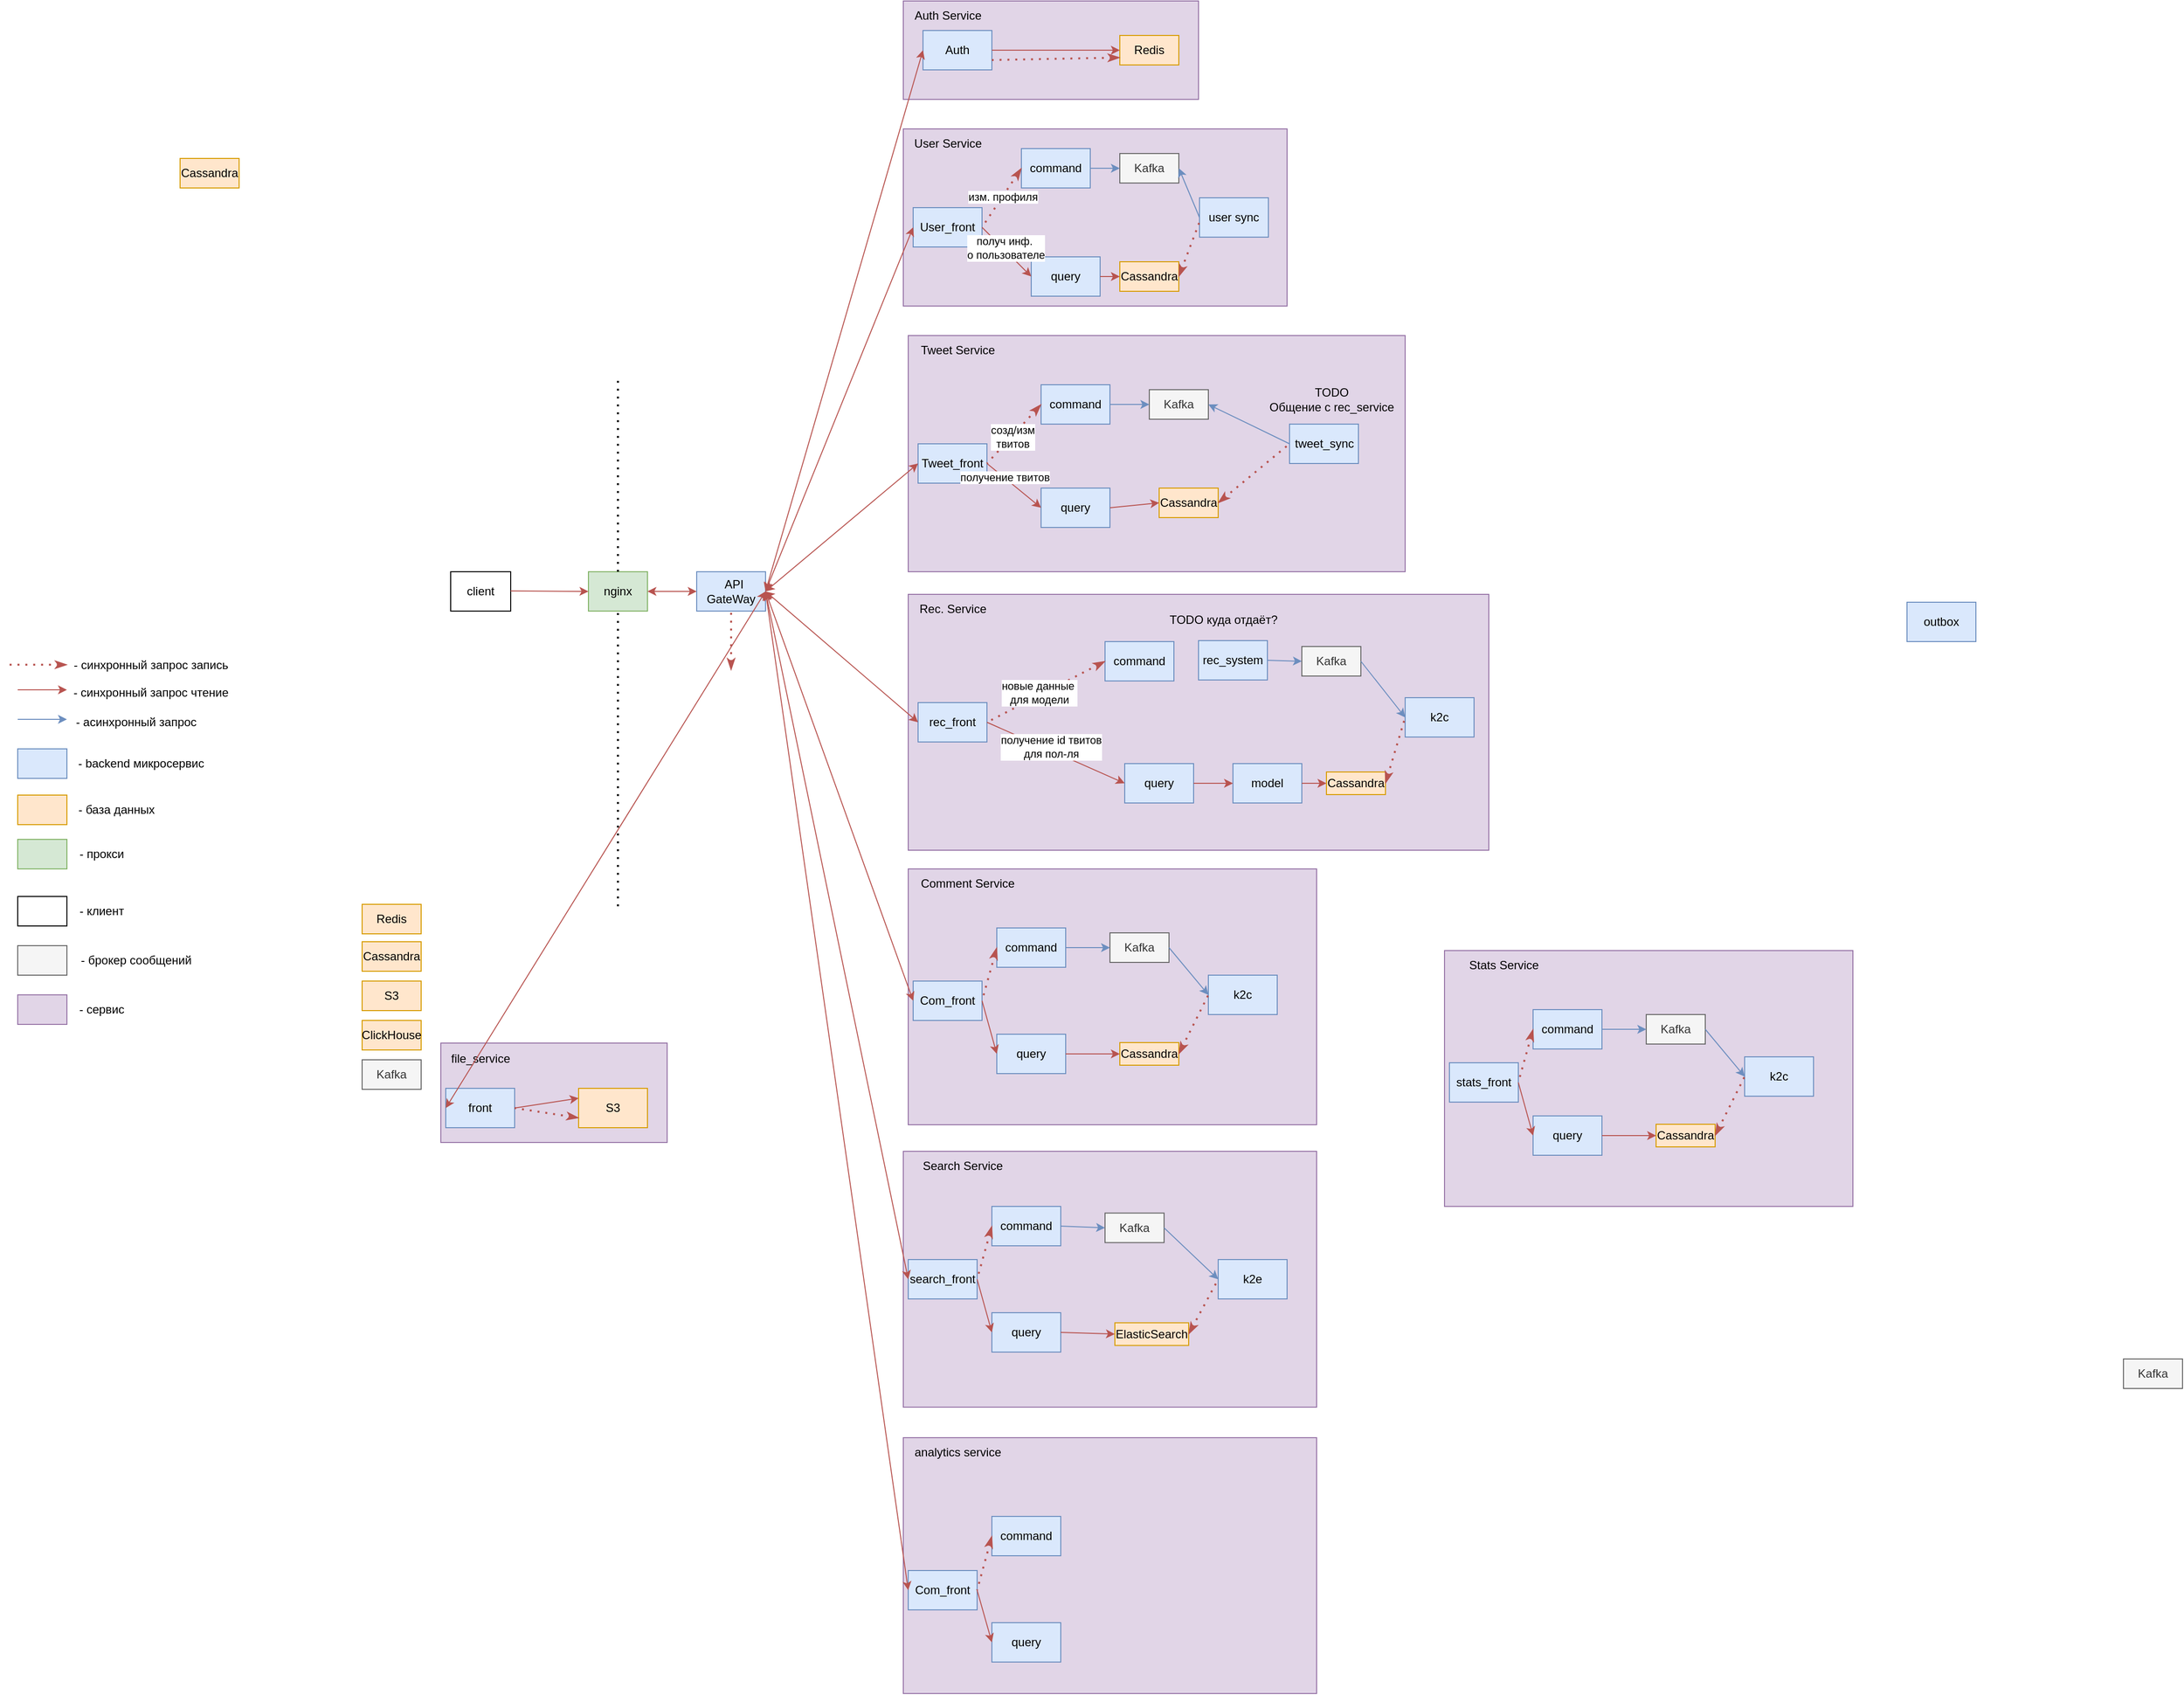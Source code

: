 <mxfile version="24.8.6">
  <diagram name="Страница — 1" id="AZIidQwiRl7HqNlrRY5z">
    <mxGraphModel dx="1330" dy="2300" grid="1" gridSize="10" guides="1" tooltips="1" connect="1" arrows="1" fold="1" page="1" pageScale="1" pageWidth="827" pageHeight="1169" math="0" shadow="0">
      <root>
        <mxCell id="0" />
        <mxCell id="1" parent="0" />
        <mxCell id="1nguG6ONi_07sAdzY82m-1" value="" style="endArrow=classic;html=1;rounded=0;fillColor=#f8cecc;strokeColor=#b85450;" parent="1" edge="1">
          <mxGeometry width="50" height="50" relative="1" as="geometry">
            <mxPoint x="40" y="440" as="sourcePoint" />
            <mxPoint x="90" y="440" as="targetPoint" />
          </mxGeometry>
        </mxCell>
        <mxCell id="1nguG6ONi_07sAdzY82m-5" value="- синхронный запрос чтение" style="text;html=1;align=center;verticalAlign=middle;resizable=0;points=[];autosize=1;strokeColor=none;fillColor=none;" parent="1" vertex="1">
          <mxGeometry x="85" y="428" width="180" height="30" as="geometry" />
        </mxCell>
        <mxCell id="1nguG6ONi_07sAdzY82m-6" value="" style="endArrow=classic;html=1;rounded=0;fillColor=#dae8fc;strokeColor=#6c8ebf;" parent="1" edge="1">
          <mxGeometry width="50" height="50" relative="1" as="geometry">
            <mxPoint x="40" y="470" as="sourcePoint" />
            <mxPoint x="90" y="470" as="targetPoint" />
          </mxGeometry>
        </mxCell>
        <mxCell id="1nguG6ONi_07sAdzY82m-7" value="- асинхронный запрос" style="text;html=1;align=center;verticalAlign=middle;resizable=0;points=[];autosize=1;strokeColor=none;fillColor=none;" parent="1" vertex="1">
          <mxGeometry x="85" y="458" width="150" height="30" as="geometry" />
        </mxCell>
        <mxCell id="1nguG6ONi_07sAdzY82m-8" value="" style="rounded=0;whiteSpace=wrap;html=1;fillColor=#dae8fc;strokeColor=#6c8ebf;" parent="1" vertex="1">
          <mxGeometry x="40" y="500" width="50" height="30" as="geometry" />
        </mxCell>
        <mxCell id="1nguG6ONi_07sAdzY82m-9" value="- backend микросервис" style="text;html=1;align=center;verticalAlign=middle;resizable=0;points=[];autosize=1;strokeColor=none;fillColor=none;" parent="1" vertex="1">
          <mxGeometry x="90" y="500" width="150" height="30" as="geometry" />
        </mxCell>
        <mxCell id="1nguG6ONi_07sAdzY82m-10" value="" style="rounded=0;whiteSpace=wrap;html=1;fillColor=#ffe6cc;strokeColor=#d79b00;" parent="1" vertex="1">
          <mxGeometry x="40" y="547" width="50" height="30" as="geometry" />
        </mxCell>
        <mxCell id="1nguG6ONi_07sAdzY82m-11" value="- база данных" style="text;html=1;align=center;verticalAlign=middle;resizable=0;points=[];autosize=1;strokeColor=none;fillColor=none;" parent="1" vertex="1">
          <mxGeometry x="90" y="547" width="100" height="30" as="geometry" />
        </mxCell>
        <mxCell id="1nguG6ONi_07sAdzY82m-14" value="" style="rounded=0;whiteSpace=wrap;html=1;fillColor=#d5e8d4;strokeColor=#82b366;" parent="1" vertex="1">
          <mxGeometry x="40" y="592" width="50" height="30" as="geometry" />
        </mxCell>
        <mxCell id="1nguG6ONi_07sAdzY82m-15" value="- прокси" style="text;html=1;align=center;verticalAlign=middle;resizable=0;points=[];autosize=1;strokeColor=none;fillColor=none;" parent="1" vertex="1">
          <mxGeometry x="90" y="592" width="70" height="30" as="geometry" />
        </mxCell>
        <mxCell id="1nguG6ONi_07sAdzY82m-16" value="" style="rounded=0;whiteSpace=wrap;html=1;" parent="1" vertex="1">
          <mxGeometry x="40" y="650" width="50" height="30" as="geometry" />
        </mxCell>
        <mxCell id="1nguG6ONi_07sAdzY82m-17" value="- клиент" style="text;html=1;align=center;verticalAlign=middle;resizable=0;points=[];autosize=1;strokeColor=none;fillColor=none;" parent="1" vertex="1">
          <mxGeometry x="90" y="650" width="70" height="30" as="geometry" />
        </mxCell>
        <mxCell id="1nguG6ONi_07sAdzY82m-18" value="" style="rounded=0;whiteSpace=wrap;html=1;fillColor=#f5f5f5;fontColor=#333333;strokeColor=#666666;" parent="1" vertex="1">
          <mxGeometry x="40" y="700" width="50" height="30" as="geometry" />
        </mxCell>
        <mxCell id="1nguG6ONi_07sAdzY82m-19" value="- брокер сообщений" style="text;html=1;align=center;verticalAlign=middle;resizable=0;points=[];autosize=1;strokeColor=none;fillColor=none;" parent="1" vertex="1">
          <mxGeometry x="90" y="700" width="140" height="30" as="geometry" />
        </mxCell>
        <mxCell id="1nguG6ONi_07sAdzY82m-20" value="" style="rounded=0;whiteSpace=wrap;html=1;fillColor=#e1d5e7;strokeColor=#9673a6;" parent="1" vertex="1">
          <mxGeometry x="40" y="750" width="50" height="30" as="geometry" />
        </mxCell>
        <mxCell id="1nguG6ONi_07sAdzY82m-21" value="- сервис" style="text;html=1;align=center;verticalAlign=middle;resizable=0;points=[];autosize=1;strokeColor=none;fillColor=none;" parent="1" vertex="1">
          <mxGeometry x="90" y="750" width="70" height="30" as="geometry" />
        </mxCell>
        <mxCell id="1nguG6ONi_07sAdzY82m-23" value="- синхронный запрос запись" style="text;html=1;align=center;verticalAlign=middle;resizable=0;points=[];autosize=1;strokeColor=none;fillColor=none;" parent="1" vertex="1">
          <mxGeometry x="85" y="400" width="180" height="30" as="geometry" />
        </mxCell>
        <mxCell id="1nguG6ONi_07sAdzY82m-24" value="" style="endArrow=none;dashed=1;html=1;dashPattern=1 3;strokeWidth=2;rounded=0;startArrow=classicThin;startFill=1;fillColor=#f8cecc;strokeColor=#b85450;" parent="1" edge="1">
          <mxGeometry width="50" height="50" relative="1" as="geometry">
            <mxPoint x="90" y="414.5" as="sourcePoint" />
            <mxPoint x="30" y="414.5" as="targetPoint" />
          </mxGeometry>
        </mxCell>
        <mxCell id="1nguG6ONi_07sAdzY82m-26" value="client" style="rounded=0;whiteSpace=wrap;html=1;" parent="1" vertex="1">
          <mxGeometry x="480" y="320" width="61" height="40" as="geometry" />
        </mxCell>
        <mxCell id="1nguG6ONi_07sAdzY82m-27" value="nginx" style="rounded=0;whiteSpace=wrap;html=1;fillColor=#d5e8d4;strokeColor=#82b366;" parent="1" vertex="1">
          <mxGeometry x="620" y="320" width="60" height="40" as="geometry" />
        </mxCell>
        <mxCell id="1nguG6ONi_07sAdzY82m-29" value="" style="endArrow=none;dashed=1;html=1;dashPattern=1 3;strokeWidth=2;rounded=0;entryX=0.5;entryY=1;entryDx=0;entryDy=0;" parent="1" target="1nguG6ONi_07sAdzY82m-27" edge="1">
          <mxGeometry width="50" height="50" relative="1" as="geometry">
            <mxPoint x="650" y="660" as="sourcePoint" />
            <mxPoint x="670" y="380" as="targetPoint" />
          </mxGeometry>
        </mxCell>
        <mxCell id="1nguG6ONi_07sAdzY82m-30" value="" style="endArrow=none;dashed=1;html=1;dashPattern=1 3;strokeWidth=2;rounded=0;exitX=0.5;exitY=0;exitDx=0;exitDy=0;" parent="1" source="1nguG6ONi_07sAdzY82m-27" edge="1">
          <mxGeometry width="50" height="50" relative="1" as="geometry">
            <mxPoint x="660" y="670" as="sourcePoint" />
            <mxPoint x="650" y="120" as="targetPoint" />
          </mxGeometry>
        </mxCell>
        <mxCell id="1nguG6ONi_07sAdzY82m-32" value="" style="endArrow=classic;html=1;rounded=0;fillColor=#f8cecc;strokeColor=#b85450;entryX=0;entryY=0.5;entryDx=0;entryDy=0;" parent="1" target="1nguG6ONi_07sAdzY82m-27" edge="1">
          <mxGeometry width="50" height="50" relative="1" as="geometry">
            <mxPoint x="541" y="339.5" as="sourcePoint" />
            <mxPoint x="591" y="339.5" as="targetPoint" />
          </mxGeometry>
        </mxCell>
        <mxCell id="1nguG6ONi_07sAdzY82m-34" value="&amp;nbsp; API GateWay" style="rounded=0;whiteSpace=wrap;html=1;fillColor=#dae8fc;strokeColor=#6c8ebf;" parent="1" vertex="1">
          <mxGeometry x="730" y="320" width="70" height="40" as="geometry" />
        </mxCell>
        <mxCell id="1nguG6ONi_07sAdzY82m-35" value="" style="endArrow=classic;html=1;rounded=0;fillColor=#f8cecc;strokeColor=#b85450;entryX=0;entryY=0.5;entryDx=0;entryDy=0;exitX=1;exitY=0.5;exitDx=0;exitDy=0;startArrow=classic;startFill=1;" parent="1" source="1nguG6ONi_07sAdzY82m-27" target="1nguG6ONi_07sAdzY82m-34" edge="1">
          <mxGeometry width="50" height="50" relative="1" as="geometry">
            <mxPoint x="551" y="349.5" as="sourcePoint" />
            <mxPoint x="630" y="350" as="targetPoint" />
            <Array as="points" />
          </mxGeometry>
        </mxCell>
        <mxCell id="1nguG6ONi_07sAdzY82m-37" value="" style="endArrow=none;dashed=1;html=1;dashPattern=1 3;strokeWidth=2;rounded=0;startArrow=classicThin;startFill=1;fillColor=#f8cecc;strokeColor=#b85450;entryX=0.5;entryY=1;entryDx=0;entryDy=0;" parent="1" target="1nguG6ONi_07sAdzY82m-34" edge="1">
          <mxGeometry width="50" height="50" relative="1" as="geometry">
            <mxPoint x="765" y="420" as="sourcePoint" />
            <mxPoint x="680" y="390" as="targetPoint" />
          </mxGeometry>
        </mxCell>
        <mxCell id="qnDGy9NrY7wH--747nsN-1" value="" style="rounded=0;whiteSpace=wrap;html=1;fillColor=#e1d5e7;strokeColor=#9673a6;" parent="1" vertex="1">
          <mxGeometry x="940" y="-260" width="300" height="100" as="geometry" />
        </mxCell>
        <mxCell id="qnDGy9NrY7wH--747nsN-2" value="Auth Service" style="text;html=1;align=center;verticalAlign=middle;resizable=0;points=[];autosize=1;strokeColor=none;fillColor=none;" parent="1" vertex="1">
          <mxGeometry x="940" y="-260" width="90" height="30" as="geometry" />
        </mxCell>
        <mxCell id="qnDGy9NrY7wH--747nsN-4" value="Redis" style="rounded=0;whiteSpace=wrap;html=1;fillColor=#ffe6cc;strokeColor=#d79b00;" parent="1" vertex="1">
          <mxGeometry x="390" y="658" width="60" height="30" as="geometry" />
        </mxCell>
        <mxCell id="qnDGy9NrY7wH--747nsN-5" value="Cassandra" style="rounded=0;whiteSpace=wrap;html=1;fillColor=#ffe6cc;strokeColor=#d79b00;" parent="1" vertex="1">
          <mxGeometry x="390" y="696" width="60" height="30" as="geometry" />
        </mxCell>
        <mxCell id="qnDGy9NrY7wH--747nsN-6" value="S3" style="rounded=0;whiteSpace=wrap;html=1;fillColor=#ffe6cc;strokeColor=#d79b00;" parent="1" vertex="1">
          <mxGeometry x="390" y="736" width="60" height="30" as="geometry" />
        </mxCell>
        <mxCell id="qnDGy9NrY7wH--747nsN-7" value="ClickHouse" style="rounded=0;whiteSpace=wrap;html=1;fillColor=#ffe6cc;strokeColor=#d79b00;" parent="1" vertex="1">
          <mxGeometry x="390" y="776" width="60" height="30" as="geometry" />
        </mxCell>
        <mxCell id="qnDGy9NrY7wH--747nsN-8" value="Kafka" style="rounded=0;whiteSpace=wrap;html=1;fillColor=#f5f5f5;fontColor=#333333;strokeColor=#666666;" parent="1" vertex="1">
          <mxGeometry x="390" y="816" width="60" height="30" as="geometry" />
        </mxCell>
        <mxCell id="qnDGy9NrY7wH--747nsN-9" value="Redis" style="rounded=0;whiteSpace=wrap;html=1;fillColor=#ffe6cc;strokeColor=#d79b00;" parent="1" vertex="1">
          <mxGeometry x="1160" y="-225" width="60" height="30" as="geometry" />
        </mxCell>
        <mxCell id="qnDGy9NrY7wH--747nsN-10" value="Cassandra" style="rounded=0;whiteSpace=wrap;html=1;fillColor=#ffe6cc;strokeColor=#d79b00;" parent="1" vertex="1">
          <mxGeometry x="205" y="-100" width="60" height="30" as="geometry" />
        </mxCell>
        <mxCell id="qnDGy9NrY7wH--747nsN-11" value="" style="rounded=0;whiteSpace=wrap;html=1;fillColor=#e1d5e7;strokeColor=#9673a6;" parent="1" vertex="1">
          <mxGeometry x="940" y="-130" width="390" height="180" as="geometry" />
        </mxCell>
        <mxCell id="qnDGy9NrY7wH--747nsN-12" value="User Service" style="text;html=1;align=center;verticalAlign=middle;resizable=0;points=[];autosize=1;strokeColor=none;fillColor=none;" parent="1" vertex="1">
          <mxGeometry x="940" y="-130" width="90" height="30" as="geometry" />
        </mxCell>
        <mxCell id="qnDGy9NrY7wH--747nsN-13" value="" style="rounded=0;whiteSpace=wrap;html=1;fillColor=#e1d5e7;strokeColor=#9673a6;" parent="1" vertex="1">
          <mxGeometry x="945" y="80" width="505" height="240" as="geometry" />
        </mxCell>
        <mxCell id="qnDGy9NrY7wH--747nsN-14" value="Tweet Service" style="text;html=1;align=center;verticalAlign=middle;resizable=0;points=[];autosize=1;strokeColor=none;fillColor=none;" parent="1" vertex="1">
          <mxGeometry x="945" y="80" width="100" height="30" as="geometry" />
        </mxCell>
        <mxCell id="qnDGy9NrY7wH--747nsN-15" value="" style="rounded=0;whiteSpace=wrap;html=1;fillColor=#e1d5e7;strokeColor=#9673a6;" parent="1" vertex="1">
          <mxGeometry x="945" y="622" width="415" height="260" as="geometry" />
        </mxCell>
        <mxCell id="qnDGy9NrY7wH--747nsN-16" value="Comment Service" style="text;html=1;align=center;verticalAlign=middle;resizable=0;points=[];autosize=1;strokeColor=none;fillColor=none;" parent="1" vertex="1">
          <mxGeometry x="945" y="622" width="120" height="30" as="geometry" />
        </mxCell>
        <mxCell id="qnDGy9NrY7wH--747nsN-17" value="" style="rounded=0;whiteSpace=wrap;html=1;fillColor=#e1d5e7;strokeColor=#9673a6;" parent="1" vertex="1">
          <mxGeometry x="940" y="909" width="420" height="260" as="geometry" />
        </mxCell>
        <mxCell id="qnDGy9NrY7wH--747nsN-18" value="Search Service" style="text;html=1;align=center;verticalAlign=middle;resizable=0;points=[];autosize=1;strokeColor=none;fillColor=none;" parent="1" vertex="1">
          <mxGeometry x="950" y="909" width="100" height="30" as="geometry" />
        </mxCell>
        <mxCell id="qnDGy9NrY7wH--747nsN-19" value="" style="rounded=0;whiteSpace=wrap;html=1;fillColor=#e1d5e7;strokeColor=#9673a6;" parent="1" vertex="1">
          <mxGeometry x="945" y="343" width="590" height="260" as="geometry" />
        </mxCell>
        <mxCell id="qnDGy9NrY7wH--747nsN-20" value="Rec. Service" style="text;html=1;align=center;verticalAlign=middle;resizable=0;points=[];autosize=1;strokeColor=none;fillColor=none;" parent="1" vertex="1">
          <mxGeometry x="945" y="343" width="90" height="30" as="geometry" />
        </mxCell>
        <mxCell id="qnDGy9NrY7wH--747nsN-21" value="" style="rounded=0;whiteSpace=wrap;html=1;fillColor=#e1d5e7;strokeColor=#9673a6;" parent="1" vertex="1">
          <mxGeometry x="940" y="1200" width="420" height="260" as="geometry" />
        </mxCell>
        <mxCell id="qnDGy9NrY7wH--747nsN-22" value="analytics service" style="text;html=1;align=center;verticalAlign=middle;resizable=0;points=[];autosize=1;strokeColor=none;fillColor=none;" parent="1" vertex="1">
          <mxGeometry x="940" y="1200" width="110" height="30" as="geometry" />
        </mxCell>
        <mxCell id="qnDGy9NrY7wH--747nsN-24" value="Auth" style="rounded=0;whiteSpace=wrap;html=1;fillColor=#dae8fc;strokeColor=#6c8ebf;" parent="1" vertex="1">
          <mxGeometry x="960" y="-230" width="70" height="40" as="geometry" />
        </mxCell>
        <mxCell id="qnDGy9NrY7wH--747nsN-25" value="" style="endArrow=classic;html=1;rounded=0;fillColor=#f8cecc;strokeColor=#b85450;exitX=1;exitY=0.5;exitDx=0;exitDy=0;entryX=0;entryY=0.5;entryDx=0;entryDy=0;" parent="1" source="qnDGy9NrY7wH--747nsN-24" target="qnDGy9NrY7wH--747nsN-9" edge="1">
          <mxGeometry width="50" height="50" relative="1" as="geometry">
            <mxPoint x="1070" y="-215.71" as="sourcePoint" />
            <mxPoint x="1120" y="-215.71" as="targetPoint" />
          </mxGeometry>
        </mxCell>
        <mxCell id="qnDGy9NrY7wH--747nsN-26" value="" style="endArrow=none;dashed=1;html=1;dashPattern=1 3;strokeWidth=2;rounded=0;startArrow=classicThin;startFill=1;fillColor=#f8cecc;strokeColor=#b85450;entryX=1;entryY=0.75;entryDx=0;entryDy=0;exitX=0;exitY=0.75;exitDx=0;exitDy=0;" parent="1" source="qnDGy9NrY7wH--747nsN-9" target="qnDGy9NrY7wH--747nsN-24" edge="1">
          <mxGeometry width="50" height="50" relative="1" as="geometry">
            <mxPoint x="800" y="-157.71" as="sourcePoint" />
            <mxPoint x="740" y="-157.71" as="targetPoint" />
          </mxGeometry>
        </mxCell>
        <mxCell id="qnDGy9NrY7wH--747nsN-27" value="User_front" style="rounded=0;whiteSpace=wrap;html=1;fillColor=#dae8fc;strokeColor=#6c8ebf;" parent="1" vertex="1">
          <mxGeometry x="950" y="-50" width="70" height="40" as="geometry" />
        </mxCell>
        <mxCell id="1nguG6ONi_07sAdzY82m-36" value="" style="endArrow=classic;html=1;rounded=0;fillColor=#f8cecc;strokeColor=#b85450;exitX=1;exitY=0.5;exitDx=0;exitDy=0;startArrow=classic;startFill=1;entryX=0;entryY=0.5;entryDx=0;entryDy=0;" parent="1" source="1nguG6ONi_07sAdzY82m-34" target="qnDGy9NrY7wH--747nsN-24" edge="1">
          <mxGeometry width="50" height="50" relative="1" as="geometry">
            <mxPoint x="800" y="350" as="sourcePoint" />
            <mxPoint x="850" y="390" as="targetPoint" />
            <Array as="points" />
          </mxGeometry>
        </mxCell>
        <mxCell id="qnDGy9NrY7wH--747nsN-28" value="query" style="rounded=0;whiteSpace=wrap;html=1;fillColor=#dae8fc;strokeColor=#6c8ebf;" parent="1" vertex="1">
          <mxGeometry x="1070" width="70" height="40" as="geometry" />
        </mxCell>
        <mxCell id="qnDGy9NrY7wH--747nsN-29" value="command" style="rounded=0;whiteSpace=wrap;html=1;fillColor=#dae8fc;strokeColor=#6c8ebf;" parent="1" vertex="1">
          <mxGeometry x="1060" y="-110" width="70" height="40" as="geometry" />
        </mxCell>
        <mxCell id="qnDGy9NrY7wH--747nsN-31" value="Cassandra" style="rounded=0;whiteSpace=wrap;html=1;fillColor=#ffe6cc;strokeColor=#d79b00;" parent="1" vertex="1">
          <mxGeometry x="1160" y="5" width="60" height="30" as="geometry" />
        </mxCell>
        <mxCell id="qnDGy9NrY7wH--747nsN-32" value="Kafka" style="rounded=0;whiteSpace=wrap;html=1;fillColor=#f5f5f5;fontColor=#333333;strokeColor=#666666;" parent="1" vertex="1">
          <mxGeometry x="1160" y="-105" width="60" height="30" as="geometry" />
        </mxCell>
        <mxCell id="qnDGy9NrY7wH--747nsN-34" value="user sync" style="rounded=0;whiteSpace=wrap;html=1;fillColor=#dae8fc;strokeColor=#6c8ebf;" parent="1" vertex="1">
          <mxGeometry x="1241" y="-60" width="70" height="40" as="geometry" />
        </mxCell>
        <mxCell id="qnDGy9NrY7wH--747nsN-37" value="" style="endArrow=classic;html=1;rounded=0;fillColor=#f8cecc;strokeColor=#b85450;startArrow=none;startFill=0;entryX=0;entryY=0.5;entryDx=0;entryDy=0;endFill=1;exitX=1;exitY=0.5;exitDx=0;exitDy=0;" parent="1" source="qnDGy9NrY7wH--747nsN-27" target="qnDGy9NrY7wH--747nsN-28" edge="1">
          <mxGeometry width="50" height="50" relative="1" as="geometry">
            <mxPoint x="1010" y="-20" as="sourcePoint" />
            <mxPoint x="1060" y="-50" as="targetPoint" />
            <Array as="points" />
          </mxGeometry>
        </mxCell>
        <mxCell id="E_9KNSenhElLbuhP_gL--7" value="получ инф.&amp;nbsp;&lt;div&gt;о пользователе&lt;/div&gt;" style="edgeLabel;html=1;align=center;verticalAlign=middle;resizable=0;points=[];" parent="qnDGy9NrY7wH--747nsN-37" vertex="1" connectable="0">
          <mxGeometry x="-0.099" y="2" relative="1" as="geometry">
            <mxPoint as="offset" />
          </mxGeometry>
        </mxCell>
        <mxCell id="qnDGy9NrY7wH--747nsN-38" value="" style="endArrow=classic;html=1;rounded=0;fillColor=#dae8fc;strokeColor=#6c8ebf;startArrow=none;startFill=0;entryX=0;entryY=0.5;entryDx=0;entryDy=0;exitX=1;exitY=0.5;exitDx=0;exitDy=0;endFill=1;" parent="1" source="qnDGy9NrY7wH--747nsN-29" target="qnDGy9NrY7wH--747nsN-32" edge="1">
          <mxGeometry width="50" height="50" relative="1" as="geometry">
            <mxPoint x="1020" y="-10" as="sourcePoint" />
            <mxPoint x="1060" y="-50" as="targetPoint" />
            <Array as="points" />
          </mxGeometry>
        </mxCell>
        <mxCell id="qnDGy9NrY7wH--747nsN-39" value="" style="endArrow=none;dashed=1;html=1;dashPattern=1 3;strokeWidth=2;rounded=0;startArrow=classicThin;startFill=1;fillColor=#f8cecc;strokeColor=#b85450;entryX=1;entryY=0.5;entryDx=0;entryDy=0;exitX=0;exitY=0.5;exitDx=0;exitDy=0;" parent="1" source="qnDGy9NrY7wH--747nsN-29" target="qnDGy9NrY7wH--747nsN-27" edge="1">
          <mxGeometry width="50" height="50" relative="1" as="geometry">
            <mxPoint x="900" y="55" as="sourcePoint" />
            <mxPoint x="900" y="-5" as="targetPoint" />
          </mxGeometry>
        </mxCell>
        <mxCell id="E_9KNSenhElLbuhP_gL--6" value="изм. профиля" style="edgeLabel;html=1;align=center;verticalAlign=middle;resizable=0;points=[];" parent="qnDGy9NrY7wH--747nsN-39" vertex="1" connectable="0">
          <mxGeometry x="-0.045" relative="1" as="geometry">
            <mxPoint as="offset" />
          </mxGeometry>
        </mxCell>
        <mxCell id="qnDGy9NrY7wH--747nsN-40" value="" style="endArrow=classic;html=1;rounded=0;fillColor=#dae8fc;strokeColor=#6c8ebf;startArrow=none;startFill=0;entryX=1;entryY=0.5;entryDx=0;entryDy=0;exitX=0;exitY=0.5;exitDx=0;exitDy=0;endFill=1;" parent="1" source="qnDGy9NrY7wH--747nsN-34" target="qnDGy9NrY7wH--747nsN-32" edge="1">
          <mxGeometry width="50" height="50" relative="1" as="geometry">
            <mxPoint x="1238" y="-75" as="sourcePoint" />
            <mxPoint x="1278" y="-75" as="targetPoint" />
            <Array as="points" />
          </mxGeometry>
        </mxCell>
        <mxCell id="qnDGy9NrY7wH--747nsN-41" value="" style="endArrow=none;dashed=1;html=1;dashPattern=1 3;strokeWidth=2;rounded=0;startArrow=classicThin;startFill=1;fillColor=#f8cecc;strokeColor=#b85450;entryX=-0.004;entryY=0.633;entryDx=0;entryDy=0;exitX=1;exitY=0.5;exitDx=0;exitDy=0;entryPerimeter=0;" parent="1" source="qnDGy9NrY7wH--747nsN-31" target="qnDGy9NrY7wH--747nsN-34" edge="1">
          <mxGeometry width="50" height="50" relative="1" as="geometry">
            <mxPoint x="1060" y="-50" as="sourcePoint" />
            <mxPoint x="1020" y="-10" as="targetPoint" />
          </mxGeometry>
        </mxCell>
        <mxCell id="qnDGy9NrY7wH--747nsN-42" value="" style="endArrow=classic;html=1;rounded=0;fillColor=#f8cecc;strokeColor=#b85450;startArrow=none;startFill=0;entryX=0;entryY=0.5;entryDx=0;entryDy=0;endFill=1;exitX=1;exitY=0.5;exitDx=0;exitDy=0;" parent="1" source="qnDGy9NrY7wH--747nsN-28" target="qnDGy9NrY7wH--747nsN-31" edge="1">
          <mxGeometry width="50" height="50" relative="1" as="geometry">
            <mxPoint x="1020" y="-10" as="sourcePoint" />
            <mxPoint x="1060" y="30" as="targetPoint" />
            <Array as="points" />
          </mxGeometry>
        </mxCell>
        <mxCell id="qnDGy9NrY7wH--747nsN-44" value="Tweet_front" style="rounded=0;whiteSpace=wrap;html=1;fillColor=#dae8fc;strokeColor=#6c8ebf;" parent="1" vertex="1">
          <mxGeometry x="955" y="190" width="70" height="40" as="geometry" />
        </mxCell>
        <mxCell id="qnDGy9NrY7wH--747nsN-45" value="query" style="rounded=0;whiteSpace=wrap;html=1;fillColor=#dae8fc;strokeColor=#6c8ebf;" parent="1" vertex="1">
          <mxGeometry x="1080" y="235" width="70" height="40" as="geometry" />
        </mxCell>
        <mxCell id="E_9KNSenhElLbuhP_gL--1" value="command" style="rounded=0;whiteSpace=wrap;html=1;fillColor=#dae8fc;strokeColor=#6c8ebf;" parent="1" vertex="1">
          <mxGeometry x="1080" y="130" width="70" height="40" as="geometry" />
        </mxCell>
        <mxCell id="E_9KNSenhElLbuhP_gL--2" value="" style="endArrow=classic;html=1;rounded=0;fillColor=#f8cecc;strokeColor=#b85450;startArrow=none;startFill=0;entryX=0;entryY=0.5;entryDx=0;entryDy=0;endFill=1;exitX=1;exitY=0.5;exitDx=0;exitDy=0;" parent="1" source="qnDGy9NrY7wH--747nsN-44" target="qnDGy9NrY7wH--747nsN-45" edge="1">
          <mxGeometry width="50" height="50" relative="1" as="geometry">
            <mxPoint x="1040" y="-140" as="sourcePoint" />
            <mxPoint x="1080" y="-100" as="targetPoint" />
            <Array as="points" />
          </mxGeometry>
        </mxCell>
        <mxCell id="E_9KNSenhElLbuhP_gL--8" value="получение твитов" style="edgeLabel;html=1;align=center;verticalAlign=middle;resizable=0;points=[];" parent="E_9KNSenhElLbuhP_gL--2" vertex="1" connectable="0">
          <mxGeometry x="-0.366" y="1" relative="1" as="geometry">
            <mxPoint as="offset" />
          </mxGeometry>
        </mxCell>
        <mxCell id="E_9KNSenhElLbuhP_gL--3" value="" style="endArrow=none;dashed=1;html=1;dashPattern=1 3;strokeWidth=2;rounded=0;startArrow=classicThin;startFill=1;fillColor=#f8cecc;strokeColor=#b85450;entryX=1;entryY=0.5;entryDx=0;entryDy=0;exitX=0;exitY=0.5;exitDx=0;exitDy=0;" parent="1" source="E_9KNSenhElLbuhP_gL--1" target="qnDGy9NrY7wH--747nsN-44" edge="1">
          <mxGeometry width="50" height="50" relative="1" as="geometry">
            <mxPoint x="1070" y="110" as="sourcePoint" />
            <mxPoint x="1030" y="150" as="targetPoint" />
          </mxGeometry>
        </mxCell>
        <mxCell id="xZYz9VjmPj4SSuCxTDrj-25" value="созд/изм&lt;div&gt;твитов&lt;/div&gt;" style="edgeLabel;html=1;align=center;verticalAlign=middle;resizable=0;points=[];" parent="E_9KNSenhElLbuhP_gL--3" vertex="1" connectable="0">
          <mxGeometry x="0.087" y="1" relative="1" as="geometry">
            <mxPoint as="offset" />
          </mxGeometry>
        </mxCell>
        <mxCell id="E_9KNSenhElLbuhP_gL--4" value="Kafka" style="rounded=0;whiteSpace=wrap;html=1;fillColor=#f5f5f5;fontColor=#333333;strokeColor=#666666;" parent="1" vertex="1">
          <mxGeometry x="1190" y="135" width="60" height="30" as="geometry" />
        </mxCell>
        <mxCell id="E_9KNSenhElLbuhP_gL--5" value="Cassandra" style="rounded=0;whiteSpace=wrap;html=1;fillColor=#ffe6cc;strokeColor=#d79b00;" parent="1" vertex="1">
          <mxGeometry x="1200" y="235" width="60" height="30" as="geometry" />
        </mxCell>
        <mxCell id="E_9KNSenhElLbuhP_gL--9" value="rec_front" style="rounded=0;whiteSpace=wrap;html=1;fillColor=#dae8fc;strokeColor=#6c8ebf;" parent="1" vertex="1">
          <mxGeometry x="955" y="453" width="70" height="40" as="geometry" />
        </mxCell>
        <mxCell id="E_9KNSenhElLbuhP_gL--10" value="command" style="rounded=0;whiteSpace=wrap;html=1;fillColor=#dae8fc;strokeColor=#6c8ebf;" parent="1" vertex="1">
          <mxGeometry x="1145" y="391" width="70" height="40" as="geometry" />
        </mxCell>
        <mxCell id="E_9KNSenhElLbuhP_gL--11" value="query" style="rounded=0;whiteSpace=wrap;html=1;fillColor=#dae8fc;strokeColor=#6c8ebf;" parent="1" vertex="1">
          <mxGeometry x="1165" y="515" width="70" height="40" as="geometry" />
        </mxCell>
        <mxCell id="E_9KNSenhElLbuhP_gL--12" value="" style="endArrow=none;dashed=1;html=1;dashPattern=1 3;strokeWidth=2;rounded=0;startArrow=classicThin;startFill=1;fillColor=#f8cecc;strokeColor=#b85450;entryX=1;entryY=0.5;entryDx=0;entryDy=0;exitX=0;exitY=0.5;exitDx=0;exitDy=0;" parent="1" source="E_9KNSenhElLbuhP_gL--10" target="E_9KNSenhElLbuhP_gL--9" edge="1">
          <mxGeometry width="50" height="50" relative="1" as="geometry">
            <mxPoint x="1090" y="431" as="sourcePoint" />
            <mxPoint x="1055" y="471" as="targetPoint" />
          </mxGeometry>
        </mxCell>
        <mxCell id="E_9KNSenhElLbuhP_gL--14" value="новые данные&amp;nbsp;&lt;div&gt;для модели&lt;/div&gt;" style="edgeLabel;html=1;align=center;verticalAlign=middle;resizable=0;points=[];" parent="E_9KNSenhElLbuhP_gL--12" vertex="1" connectable="0">
          <mxGeometry x="0.097" y="-3" relative="1" as="geometry">
            <mxPoint as="offset" />
          </mxGeometry>
        </mxCell>
        <mxCell id="E_9KNSenhElLbuhP_gL--16" value="" style="endArrow=classic;html=1;rounded=0;fillColor=#f8cecc;strokeColor=#b85450;startArrow=none;startFill=0;endFill=1;exitX=1;exitY=0.5;exitDx=0;exitDy=0;entryX=0;entryY=0.5;entryDx=0;entryDy=0;" parent="1" source="E_9KNSenhElLbuhP_gL--9" target="E_9KNSenhElLbuhP_gL--11" edge="1">
          <mxGeometry width="50" height="50" relative="1" as="geometry">
            <mxPoint x="1000" y="193" as="sourcePoint" />
            <mxPoint x="1035" y="233" as="targetPoint" />
            <Array as="points" />
          </mxGeometry>
        </mxCell>
        <mxCell id="E_9KNSenhElLbuhP_gL--17" value="получение id твитов&lt;div&gt;для пол-ля&lt;/div&gt;" style="edgeLabel;html=1;align=center;verticalAlign=middle;resizable=0;points=[];" parent="E_9KNSenhElLbuhP_gL--16" vertex="1" connectable="0">
          <mxGeometry x="-0.366" y="1" relative="1" as="geometry">
            <mxPoint x="20" y="6" as="offset" />
          </mxGeometry>
        </mxCell>
        <mxCell id="E_9KNSenhElLbuhP_gL--18" value="Cassandra" style="rounded=0;whiteSpace=wrap;html=1;fillColor=#ffe6cc;strokeColor=#d79b00;" parent="1" vertex="1">
          <mxGeometry x="1370" y="523.5" width="60" height="23" as="geometry" />
        </mxCell>
        <mxCell id="E_9KNSenhElLbuhP_gL--19" value="model" style="rounded=0;whiteSpace=wrap;html=1;fillColor=#dae8fc;strokeColor=#6c8ebf;" parent="1" vertex="1">
          <mxGeometry x="1275" y="515" width="70" height="40" as="geometry" />
        </mxCell>
        <mxCell id="E_9KNSenhElLbuhP_gL--20" value="" style="endArrow=classic;html=1;rounded=0;fillColor=#f8cecc;strokeColor=#b85450;startArrow=none;startFill=0;endFill=1;exitX=1;exitY=0.5;exitDx=0;exitDy=0;entryX=0;entryY=0.5;entryDx=0;entryDy=0;" parent="1" source="E_9KNSenhElLbuhP_gL--11" target="E_9KNSenhElLbuhP_gL--19" edge="1">
          <mxGeometry width="50" height="50" relative="1" as="geometry">
            <mxPoint x="1250" y="491" as="sourcePoint" />
            <mxPoint x="1285" y="535" as="targetPoint" />
            <Array as="points" />
          </mxGeometry>
        </mxCell>
        <mxCell id="E_9KNSenhElLbuhP_gL--23" value="" style="endArrow=classic;html=1;rounded=0;fillColor=#f8cecc;strokeColor=#b85450;startArrow=none;startFill=0;endFill=1;exitX=1;exitY=0.5;exitDx=0;exitDy=0;entryX=0;entryY=0.5;entryDx=0;entryDy=0;" parent="1" source="E_9KNSenhElLbuhP_gL--19" target="E_9KNSenhElLbuhP_gL--18" edge="1">
          <mxGeometry width="50" height="50" relative="1" as="geometry">
            <mxPoint x="1355" y="527" as="sourcePoint" />
            <mxPoint x="1395" y="527" as="targetPoint" />
            <Array as="points" />
          </mxGeometry>
        </mxCell>
        <mxCell id="xZYz9VjmPj4SSuCxTDrj-1" value="&lt;span style=&quot;background-color: initial;&quot;&gt;Com_front&lt;/span&gt;" style="rounded=0;whiteSpace=wrap;html=1;fillColor=#dae8fc;strokeColor=#6c8ebf;" parent="1" vertex="1">
          <mxGeometry x="950" y="736" width="70" height="40" as="geometry" />
        </mxCell>
        <mxCell id="xZYz9VjmPj4SSuCxTDrj-2" value="command" style="rounded=0;whiteSpace=wrap;html=1;fillColor=#dae8fc;strokeColor=#6c8ebf;" parent="1" vertex="1">
          <mxGeometry x="1035" y="682" width="70" height="40" as="geometry" />
        </mxCell>
        <mxCell id="xZYz9VjmPj4SSuCxTDrj-3" value="query" style="rounded=0;whiteSpace=wrap;html=1;fillColor=#dae8fc;strokeColor=#6c8ebf;" parent="1" vertex="1">
          <mxGeometry x="1035" y="790" width="70" height="40" as="geometry" />
        </mxCell>
        <mxCell id="xZYz9VjmPj4SSuCxTDrj-5" value="" style="endArrow=none;dashed=1;html=1;dashPattern=1 3;strokeWidth=2;rounded=0;startArrow=classicThin;startFill=1;fillColor=#f8cecc;strokeColor=#b85450;entryX=1;entryY=0.5;entryDx=0;entryDy=0;exitX=0;exitY=0.5;exitDx=0;exitDy=0;" parent="1" source="xZYz9VjmPj4SSuCxTDrj-2" target="xZYz9VjmPj4SSuCxTDrj-1" edge="1">
          <mxGeometry width="50" height="50" relative="1" as="geometry">
            <mxPoint x="580" y="802" as="sourcePoint" />
            <mxPoint x="580" y="742" as="targetPoint" />
          </mxGeometry>
        </mxCell>
        <mxCell id="xZYz9VjmPj4SSuCxTDrj-6" value="" style="endArrow=classic;html=1;rounded=0;fillColor=#f8cecc;strokeColor=#b85450;entryX=0;entryY=0.5;entryDx=0;entryDy=0;exitX=1;exitY=0.5;exitDx=0;exitDy=0;" parent="1" source="xZYz9VjmPj4SSuCxTDrj-1" target="xZYz9VjmPj4SSuCxTDrj-3" edge="1">
          <mxGeometry width="50" height="50" relative="1" as="geometry">
            <mxPoint x="805" y="751.47" as="sourcePoint" />
            <mxPoint x="884" y="751.97" as="targetPoint" />
          </mxGeometry>
        </mxCell>
        <mxCell id="xZYz9VjmPj4SSuCxTDrj-7" value="&lt;span style=&quot;background-color: initial;&quot;&gt;search_front&lt;/span&gt;" style="rounded=0;whiteSpace=wrap;html=1;fillColor=#dae8fc;strokeColor=#6c8ebf;" parent="1" vertex="1">
          <mxGeometry x="945" y="1019" width="70" height="40" as="geometry" />
        </mxCell>
        <mxCell id="xZYz9VjmPj4SSuCxTDrj-8" value="command" style="rounded=0;whiteSpace=wrap;html=1;fillColor=#dae8fc;strokeColor=#6c8ebf;" parent="1" vertex="1">
          <mxGeometry x="1030" y="965" width="70" height="40" as="geometry" />
        </mxCell>
        <mxCell id="xZYz9VjmPj4SSuCxTDrj-9" value="query" style="rounded=0;whiteSpace=wrap;html=1;fillColor=#dae8fc;strokeColor=#6c8ebf;" parent="1" vertex="1">
          <mxGeometry x="1030" y="1073" width="70" height="40" as="geometry" />
        </mxCell>
        <mxCell id="xZYz9VjmPj4SSuCxTDrj-10" value="" style="endArrow=none;dashed=1;html=1;dashPattern=1 3;strokeWidth=2;rounded=0;startArrow=classicThin;startFill=1;fillColor=#f8cecc;strokeColor=#b85450;entryX=1;entryY=0.5;entryDx=0;entryDy=0;exitX=0;exitY=0.5;exitDx=0;exitDy=0;" parent="1" source="xZYz9VjmPj4SSuCxTDrj-8" target="xZYz9VjmPj4SSuCxTDrj-7" edge="1">
          <mxGeometry width="50" height="50" relative="1" as="geometry">
            <mxPoint x="575" y="1085" as="sourcePoint" />
            <mxPoint x="575" y="1025" as="targetPoint" />
          </mxGeometry>
        </mxCell>
        <mxCell id="xZYz9VjmPj4SSuCxTDrj-11" value="" style="endArrow=classic;html=1;rounded=0;fillColor=#f8cecc;strokeColor=#b85450;entryX=0;entryY=0.5;entryDx=0;entryDy=0;exitX=1;exitY=0.5;exitDx=0;exitDy=0;" parent="1" source="xZYz9VjmPj4SSuCxTDrj-7" target="xZYz9VjmPj4SSuCxTDrj-9" edge="1">
          <mxGeometry width="50" height="50" relative="1" as="geometry">
            <mxPoint x="800" y="1034.47" as="sourcePoint" />
            <mxPoint x="879" y="1034.97" as="targetPoint" />
          </mxGeometry>
        </mxCell>
        <mxCell id="xZYz9VjmPj4SSuCxTDrj-12" value="&lt;span style=&quot;background-color: initial;&quot;&gt;Com_front&lt;/span&gt;" style="rounded=0;whiteSpace=wrap;html=1;fillColor=#dae8fc;strokeColor=#6c8ebf;" parent="1" vertex="1">
          <mxGeometry x="945" y="1335" width="70" height="40" as="geometry" />
        </mxCell>
        <mxCell id="xZYz9VjmPj4SSuCxTDrj-13" value="command" style="rounded=0;whiteSpace=wrap;html=1;fillColor=#dae8fc;strokeColor=#6c8ebf;" parent="1" vertex="1">
          <mxGeometry x="1030" y="1280" width="70" height="40" as="geometry" />
        </mxCell>
        <mxCell id="xZYz9VjmPj4SSuCxTDrj-14" value="query" style="rounded=0;whiteSpace=wrap;html=1;fillColor=#dae8fc;strokeColor=#6c8ebf;" parent="1" vertex="1">
          <mxGeometry x="1030" y="1388" width="70" height="40" as="geometry" />
        </mxCell>
        <mxCell id="xZYz9VjmPj4SSuCxTDrj-15" value="" style="endArrow=none;dashed=1;html=1;dashPattern=1 3;strokeWidth=2;rounded=0;startArrow=classicThin;startFill=1;fillColor=#f8cecc;strokeColor=#b85450;entryX=1;entryY=0.5;entryDx=0;entryDy=0;exitX=0;exitY=0.5;exitDx=0;exitDy=0;" parent="1" source="xZYz9VjmPj4SSuCxTDrj-13" target="xZYz9VjmPj4SSuCxTDrj-12" edge="1">
          <mxGeometry width="50" height="50" relative="1" as="geometry">
            <mxPoint x="575" y="1400" as="sourcePoint" />
            <mxPoint x="575" y="1340" as="targetPoint" />
          </mxGeometry>
        </mxCell>
        <mxCell id="xZYz9VjmPj4SSuCxTDrj-16" value="" style="endArrow=classic;html=1;rounded=0;fillColor=#f8cecc;strokeColor=#b85450;entryX=0;entryY=0.5;entryDx=0;entryDy=0;exitX=1;exitY=0.5;exitDx=0;exitDy=0;" parent="1" source="xZYz9VjmPj4SSuCxTDrj-12" target="xZYz9VjmPj4SSuCxTDrj-14" edge="1">
          <mxGeometry width="50" height="50" relative="1" as="geometry">
            <mxPoint x="800" y="1349.47" as="sourcePoint" />
            <mxPoint x="879" y="1349.97" as="targetPoint" />
          </mxGeometry>
        </mxCell>
        <mxCell id="xZYz9VjmPj4SSuCxTDrj-17" value="" style="endArrow=classic;html=1;rounded=0;fillColor=#f8cecc;strokeColor=#b85450;startArrow=classic;startFill=1;entryX=0;entryY=0.5;entryDx=0;entryDy=0;exitX=1;exitY=0.5;exitDx=0;exitDy=0;" parent="1" source="1nguG6ONi_07sAdzY82m-34" target="qnDGy9NrY7wH--747nsN-27" edge="1">
          <mxGeometry width="50" height="50" relative="1" as="geometry">
            <mxPoint x="800" y="350" as="sourcePoint" />
            <mxPoint x="970" y="-200" as="targetPoint" />
            <Array as="points" />
          </mxGeometry>
        </mxCell>
        <mxCell id="xZYz9VjmPj4SSuCxTDrj-18" value="" style="endArrow=classic;html=1;rounded=0;fillColor=#f8cecc;strokeColor=#b85450;startArrow=classic;startFill=1;entryX=0;entryY=0.5;entryDx=0;entryDy=0;exitX=1;exitY=0.5;exitDx=0;exitDy=0;" parent="1" source="1nguG6ONi_07sAdzY82m-34" target="qnDGy9NrY7wH--747nsN-44" edge="1">
          <mxGeometry width="50" height="50" relative="1" as="geometry">
            <mxPoint x="800" y="480" as="sourcePoint" />
            <mxPoint x="950" y="100" as="targetPoint" />
            <Array as="points" />
          </mxGeometry>
        </mxCell>
        <mxCell id="xZYz9VjmPj4SSuCxTDrj-19" value="tweet_sync" style="rounded=0;whiteSpace=wrap;html=1;fillColor=#dae8fc;strokeColor=#6c8ebf;" parent="1" vertex="1">
          <mxGeometry x="1332.5" y="170" width="70" height="40" as="geometry" />
        </mxCell>
        <mxCell id="xZYz9VjmPj4SSuCxTDrj-20" value="" style="endArrow=classic;html=1;rounded=0;fillColor=#f8cecc;strokeColor=#b85450;startArrow=none;startFill=0;entryX=0;entryY=0.5;entryDx=0;entryDy=0;endFill=1;exitX=1;exitY=0.5;exitDx=0;exitDy=0;" parent="1" source="qnDGy9NrY7wH--747nsN-45" target="E_9KNSenhElLbuhP_gL--5" edge="1">
          <mxGeometry width="50" height="50" relative="1" as="geometry">
            <mxPoint x="1185" y="260" as="sourcePoint" />
            <mxPoint x="1210" y="300" as="targetPoint" />
            <Array as="points" />
          </mxGeometry>
        </mxCell>
        <mxCell id="xZYz9VjmPj4SSuCxTDrj-22" value="" style="endArrow=classic;html=1;rounded=0;fillColor=#dae8fc;strokeColor=#6c8ebf;startArrow=none;startFill=0;entryX=0;entryY=0.5;entryDx=0;entryDy=0;exitX=1;exitY=0.5;exitDx=0;exitDy=0;endFill=1;" parent="1" source="E_9KNSenhElLbuhP_gL--1" target="E_9KNSenhElLbuhP_gL--4" edge="1">
          <mxGeometry width="50" height="50" relative="1" as="geometry">
            <mxPoint x="1140" y="-80" as="sourcePoint" />
            <mxPoint x="1170" y="-80" as="targetPoint" />
            <Array as="points" />
          </mxGeometry>
        </mxCell>
        <mxCell id="xZYz9VjmPj4SSuCxTDrj-23" value="" style="endArrow=classic;html=1;rounded=0;fillColor=#dae8fc;strokeColor=#6c8ebf;startArrow=none;startFill=0;entryX=1;entryY=0.5;entryDx=0;entryDy=0;exitX=0;exitY=0.5;exitDx=0;exitDy=0;endFill=1;" parent="1" source="xZYz9VjmPj4SSuCxTDrj-19" target="E_9KNSenhElLbuhP_gL--4" edge="1">
          <mxGeometry width="50" height="50" relative="1" as="geometry">
            <mxPoint x="1130" y="180" as="sourcePoint" />
            <mxPoint x="1170" y="180" as="targetPoint" />
            <Array as="points" />
          </mxGeometry>
        </mxCell>
        <mxCell id="xZYz9VjmPj4SSuCxTDrj-24" value="" style="endArrow=none;dashed=1;html=1;dashPattern=1 3;strokeWidth=2;rounded=0;startArrow=classicThin;startFill=1;fillColor=#f8cecc;strokeColor=#b85450;entryX=0;entryY=0.5;entryDx=0;entryDy=0;exitX=1;exitY=0.5;exitDx=0;exitDy=0;" parent="1" source="E_9KNSenhElLbuhP_gL--5" target="xZYz9VjmPj4SSuCxTDrj-19" edge="1">
          <mxGeometry width="50" height="50" relative="1" as="geometry">
            <mxPoint x="1060" y="180" as="sourcePoint" />
            <mxPoint x="1035" y="220" as="targetPoint" />
          </mxGeometry>
        </mxCell>
        <mxCell id="xZYz9VjmPj4SSuCxTDrj-26" value="TODO&lt;br&gt;Общение с rec_service" style="text;html=1;align=center;verticalAlign=middle;resizable=0;points=[];autosize=1;strokeColor=none;fillColor=none;" parent="1" vertex="1">
          <mxGeometry x="1300" y="125" width="150" height="40" as="geometry" />
        </mxCell>
        <mxCell id="xZYz9VjmPj4SSuCxTDrj-27" value="rec_system" style="rounded=0;whiteSpace=wrap;html=1;fillColor=#dae8fc;strokeColor=#6c8ebf;" parent="1" vertex="1">
          <mxGeometry x="1240" y="390" width="70" height="40" as="geometry" />
        </mxCell>
        <mxCell id="xZYz9VjmPj4SSuCxTDrj-28" value="TODO куда отдаёт?" style="text;html=1;align=center;verticalAlign=middle;resizable=0;points=[];autosize=1;strokeColor=none;fillColor=none;" parent="1" vertex="1">
          <mxGeometry x="1200" y="354" width="130" height="30" as="geometry" />
        </mxCell>
        <mxCell id="xZYz9VjmPj4SSuCxTDrj-29" value="" style="endArrow=classic;html=1;rounded=0;fillColor=#dae8fc;strokeColor=#6c8ebf;startArrow=none;startFill=0;entryX=0;entryY=0.5;entryDx=0;entryDy=0;exitX=1;exitY=0.5;exitDx=0;exitDy=0;endFill=1;" parent="1" source="xZYz9VjmPj4SSuCxTDrj-27" target="xZYz9VjmPj4SSuCxTDrj-30" edge="1">
          <mxGeometry width="50" height="50" relative="1" as="geometry">
            <mxPoint x="1593" y="315" as="sourcePoint" />
            <mxPoint x="1510" y="275" as="targetPoint" />
            <Array as="points" />
          </mxGeometry>
        </mxCell>
        <mxCell id="xZYz9VjmPj4SSuCxTDrj-30" value="Kafka" style="rounded=0;whiteSpace=wrap;html=1;fillColor=#f5f5f5;fontColor=#333333;strokeColor=#666666;" parent="1" vertex="1">
          <mxGeometry x="1345" y="396" width="60" height="30" as="geometry" />
        </mxCell>
        <mxCell id="xZYz9VjmPj4SSuCxTDrj-31" value="k2c" style="rounded=0;whiteSpace=wrap;html=1;fillColor=#dae8fc;strokeColor=#6c8ebf;" parent="1" vertex="1">
          <mxGeometry x="1450" y="448" width="70" height="40" as="geometry" />
        </mxCell>
        <mxCell id="xZYz9VjmPj4SSuCxTDrj-32" value="" style="endArrow=classic;html=1;rounded=0;fillColor=#dae8fc;strokeColor=#6c8ebf;startArrow=none;startFill=0;entryX=0;entryY=0.5;entryDx=0;entryDy=0;exitX=1;exitY=0.5;exitDx=0;exitDy=0;endFill=1;" parent="1" source="xZYz9VjmPj4SSuCxTDrj-30" target="xZYz9VjmPj4SSuCxTDrj-31" edge="1">
          <mxGeometry width="50" height="50" relative="1" as="geometry">
            <mxPoint x="1320" y="420" as="sourcePoint" />
            <mxPoint x="1355" y="421" as="targetPoint" />
            <Array as="points" />
          </mxGeometry>
        </mxCell>
        <mxCell id="xZYz9VjmPj4SSuCxTDrj-33" value="" style="endArrow=none;dashed=1;html=1;dashPattern=1 3;strokeWidth=2;rounded=0;startArrow=classicThin;startFill=1;fillColor=#f8cecc;strokeColor=#b85450;entryX=0;entryY=0.5;entryDx=0;entryDy=0;exitX=1;exitY=0.5;exitDx=0;exitDy=0;" parent="1" source="E_9KNSenhElLbuhP_gL--18" target="xZYz9VjmPj4SSuCxTDrj-31" edge="1">
          <mxGeometry width="50" height="50" relative="1" as="geometry">
            <mxPoint x="1270" y="260" as="sourcePoint" />
            <mxPoint x="1343" y="200" as="targetPoint" />
          </mxGeometry>
        </mxCell>
        <mxCell id="xZYz9VjmPj4SSuCxTDrj-34" value="" style="rounded=0;whiteSpace=wrap;html=1;fillColor=#e1d5e7;strokeColor=#9673a6;" parent="1" vertex="1">
          <mxGeometry x="470" y="799" width="230" height="101" as="geometry" />
        </mxCell>
        <mxCell id="xZYz9VjmPj4SSuCxTDrj-35" value="file_service" style="text;html=1;align=center;verticalAlign=middle;resizable=0;points=[];autosize=1;strokeColor=none;fillColor=none;" parent="1" vertex="1">
          <mxGeometry x="470" y="800" width="80" height="30" as="geometry" />
        </mxCell>
        <mxCell id="xZYz9VjmPj4SSuCxTDrj-36" value="&lt;span style=&quot;background-color: initial;&quot;&gt;front&lt;/span&gt;" style="rounded=0;whiteSpace=wrap;html=1;fillColor=#dae8fc;strokeColor=#6c8ebf;" parent="1" vertex="1">
          <mxGeometry x="475" y="845" width="70" height="40" as="geometry" />
        </mxCell>
        <mxCell id="xZYz9VjmPj4SSuCxTDrj-39" value="" style="endArrow=classic;html=1;rounded=0;fillColor=#f8cecc;strokeColor=#b85450;startArrow=classic;startFill=1;exitX=1;exitY=0.5;exitDx=0;exitDy=0;entryX=0;entryY=0.5;entryDx=0;entryDy=0;" parent="1" source="1nguG6ONi_07sAdzY82m-34" target="xZYz9VjmPj4SSuCxTDrj-36" edge="1">
          <mxGeometry width="50" height="50" relative="1" as="geometry">
            <mxPoint x="810" y="350" as="sourcePoint" />
            <mxPoint x="840" y="750" as="targetPoint" />
            <Array as="points" />
          </mxGeometry>
        </mxCell>
        <mxCell id="xZYz9VjmPj4SSuCxTDrj-40" value="S3" style="rounded=0;whiteSpace=wrap;html=1;fillColor=#ffe6cc;strokeColor=#d79b00;" parent="1" vertex="1">
          <mxGeometry x="610" y="845" width="70" height="40" as="geometry" />
        </mxCell>
        <mxCell id="xZYz9VjmPj4SSuCxTDrj-41" value="" style="endArrow=classic;html=1;rounded=0;fillColor=#f8cecc;strokeColor=#b85450;entryX=0;entryY=0.25;entryDx=0;entryDy=0;exitX=1;exitY=0.5;exitDx=0;exitDy=0;" parent="1" source="xZYz9VjmPj4SSuCxTDrj-36" target="xZYz9VjmPj4SSuCxTDrj-40" edge="1">
          <mxGeometry width="50" height="50" relative="1" as="geometry">
            <mxPoint x="366" y="898" as="sourcePoint" />
            <mxPoint x="445" y="898.5" as="targetPoint" />
          </mxGeometry>
        </mxCell>
        <mxCell id="xZYz9VjmPj4SSuCxTDrj-42" value="" style="endArrow=none;dashed=1;html=1;dashPattern=1 3;strokeWidth=2;rounded=0;startArrow=classicThin;startFill=1;fillColor=#f8cecc;strokeColor=#b85450;entryX=1;entryY=0.5;entryDx=0;entryDy=0;exitX=0;exitY=0.75;exitDx=0;exitDy=0;" parent="1" source="xZYz9VjmPj4SSuCxTDrj-40" target="xZYz9VjmPj4SSuCxTDrj-36" edge="1">
          <mxGeometry width="50" height="50" relative="1" as="geometry">
            <mxPoint x="900" y="829" as="sourcePoint" />
            <mxPoint x="880" y="884" as="targetPoint" />
          </mxGeometry>
        </mxCell>
        <mxCell id="xZYz9VjmPj4SSuCxTDrj-43" value="Kafka" style="rounded=0;whiteSpace=wrap;html=1;fillColor=#f5f5f5;fontColor=#333333;strokeColor=#666666;" parent="1" vertex="1">
          <mxGeometry x="1150" y="687" width="60" height="30" as="geometry" />
        </mxCell>
        <mxCell id="xZYz9VjmPj4SSuCxTDrj-44" value="" style="endArrow=classic;html=1;rounded=0;fillColor=#dae8fc;strokeColor=#6c8ebf;startArrow=none;startFill=0;entryX=0;entryY=0.5;entryDx=0;entryDy=0;exitX=1;exitY=0.5;exitDx=0;exitDy=0;endFill=1;" parent="1" source="xZYz9VjmPj4SSuCxTDrj-43" target="xZYz9VjmPj4SSuCxTDrj-46" edge="1">
          <mxGeometry width="50" height="50" relative="1" as="geometry">
            <mxPoint x="1235" y="652" as="sourcePoint" />
            <mxPoint x="1270" y="653" as="targetPoint" />
            <Array as="points" />
          </mxGeometry>
        </mxCell>
        <mxCell id="xZYz9VjmPj4SSuCxTDrj-45" value="" style="endArrow=classic;html=1;rounded=0;fillColor=#dae8fc;strokeColor=#6c8ebf;startArrow=none;startFill=0;entryX=0;entryY=0.5;entryDx=0;entryDy=0;exitX=1;exitY=0.5;exitDx=0;exitDy=0;endFill=1;" parent="1" source="xZYz9VjmPj4SSuCxTDrj-2" target="xZYz9VjmPj4SSuCxTDrj-43" edge="1">
          <mxGeometry width="50" height="50" relative="1" as="geometry">
            <mxPoint x="1330" y="430" as="sourcePoint" />
            <mxPoint x="1365" y="431" as="targetPoint" />
            <Array as="points" />
          </mxGeometry>
        </mxCell>
        <mxCell id="xZYz9VjmPj4SSuCxTDrj-46" value="k2c" style="rounded=0;whiteSpace=wrap;html=1;fillColor=#dae8fc;strokeColor=#6c8ebf;" parent="1" vertex="1">
          <mxGeometry x="1250" y="730" width="70" height="40" as="geometry" />
        </mxCell>
        <mxCell id="xZYz9VjmPj4SSuCxTDrj-47" value="Cassandra" style="rounded=0;whiteSpace=wrap;html=1;fillColor=#ffe6cc;strokeColor=#d79b00;" parent="1" vertex="1">
          <mxGeometry x="1160" y="798.5" width="60" height="23" as="geometry" />
        </mxCell>
        <mxCell id="xZYz9VjmPj4SSuCxTDrj-48" value="" style="endArrow=none;dashed=1;html=1;dashPattern=1 3;strokeWidth=2;rounded=0;startArrow=classicThin;startFill=1;fillColor=#f8cecc;strokeColor=#b85450;entryX=0;entryY=0.5;entryDx=0;entryDy=0;exitX=1;exitY=0.5;exitDx=0;exitDy=0;" parent="1" source="xZYz9VjmPj4SSuCxTDrj-47" target="xZYz9VjmPj4SSuCxTDrj-46" edge="1">
          <mxGeometry width="50" height="50" relative="1" as="geometry">
            <mxPoint x="1440" y="545" as="sourcePoint" />
            <mxPoint x="1460" y="478" as="targetPoint" />
          </mxGeometry>
        </mxCell>
        <mxCell id="xZYz9VjmPj4SSuCxTDrj-49" value="" style="endArrow=classic;html=1;rounded=0;fillColor=#f8cecc;strokeColor=#b85450;entryX=0;entryY=0.5;entryDx=0;entryDy=0;exitX=1;exitY=0.5;exitDx=0;exitDy=0;" parent="1" source="xZYz9VjmPj4SSuCxTDrj-3" target="xZYz9VjmPj4SSuCxTDrj-47" edge="1">
          <mxGeometry width="50" height="50" relative="1" as="geometry">
            <mxPoint x="1025" y="767" as="sourcePoint" />
            <mxPoint x="1045" y="820" as="targetPoint" />
          </mxGeometry>
        </mxCell>
        <mxCell id="xZYz9VjmPj4SSuCxTDrj-51" value="Kafka" style="rounded=0;whiteSpace=wrap;html=1;fillColor=#f5f5f5;fontColor=#333333;strokeColor=#666666;" parent="1" vertex="1">
          <mxGeometry x="1145" y="971.75" width="60" height="30" as="geometry" />
        </mxCell>
        <mxCell id="xZYz9VjmPj4SSuCxTDrj-52" value="" style="endArrow=classic;html=1;rounded=0;fillColor=#dae8fc;strokeColor=#6c8ebf;startArrow=none;startFill=0;entryX=0;entryY=0.5;entryDx=0;entryDy=0;exitX=1;exitY=0.5;exitDx=0;exitDy=0;endFill=1;" parent="1" source="xZYz9VjmPj4SSuCxTDrj-51" target="xZYz9VjmPj4SSuCxTDrj-54" edge="1">
          <mxGeometry width="50" height="50" relative="1" as="geometry">
            <mxPoint x="1230" y="936.75" as="sourcePoint" />
            <mxPoint x="1265" y="937.75" as="targetPoint" />
            <Array as="points" />
          </mxGeometry>
        </mxCell>
        <mxCell id="xZYz9VjmPj4SSuCxTDrj-53" value="" style="endArrow=classic;html=1;rounded=0;fillColor=#dae8fc;strokeColor=#6c8ebf;startArrow=none;startFill=0;entryX=0;entryY=0.5;entryDx=0;entryDy=0;exitX=1;exitY=0.5;exitDx=0;exitDy=0;endFill=1;" parent="1" source="xZYz9VjmPj4SSuCxTDrj-8" target="xZYz9VjmPj4SSuCxTDrj-51" edge="1">
          <mxGeometry width="50" height="50" relative="1" as="geometry">
            <mxPoint x="1100" y="986.75" as="sourcePoint" />
            <mxPoint x="1360" y="715.75" as="targetPoint" />
            <Array as="points" />
          </mxGeometry>
        </mxCell>
        <mxCell id="xZYz9VjmPj4SSuCxTDrj-54" value="k2e" style="rounded=0;whiteSpace=wrap;html=1;fillColor=#dae8fc;strokeColor=#6c8ebf;" parent="1" vertex="1">
          <mxGeometry x="1260" y="1019" width="70" height="40" as="geometry" />
        </mxCell>
        <mxCell id="xZYz9VjmPj4SSuCxTDrj-55" value="ElasticSearch" style="rounded=0;whiteSpace=wrap;html=1;fillColor=#ffe6cc;strokeColor=#d79b00;" parent="1" vertex="1">
          <mxGeometry x="1155" y="1083.25" width="75" height="23" as="geometry" />
        </mxCell>
        <mxCell id="xZYz9VjmPj4SSuCxTDrj-56" value="" style="endArrow=none;dashed=1;html=1;dashPattern=1 3;strokeWidth=2;rounded=0;startArrow=classicThin;startFill=1;fillColor=#f8cecc;strokeColor=#b85450;entryX=0;entryY=0.5;entryDx=0;entryDy=0;exitX=1;exitY=0.5;exitDx=0;exitDy=0;" parent="1" source="xZYz9VjmPj4SSuCxTDrj-55" target="xZYz9VjmPj4SSuCxTDrj-54" edge="1">
          <mxGeometry width="50" height="50" relative="1" as="geometry">
            <mxPoint x="1435" y="829.75" as="sourcePoint" />
            <mxPoint x="1455" y="762.75" as="targetPoint" />
          </mxGeometry>
        </mxCell>
        <mxCell id="xZYz9VjmPj4SSuCxTDrj-58" value="" style="endArrow=classic;html=1;rounded=0;fillColor=#f8cecc;strokeColor=#b85450;entryX=0;entryY=0.5;entryDx=0;entryDy=0;exitX=1;exitY=0.5;exitDx=0;exitDy=0;" parent="1" source="xZYz9VjmPj4SSuCxTDrj-9" target="xZYz9VjmPj4SSuCxTDrj-55" edge="1">
          <mxGeometry width="50" height="50" relative="1" as="geometry">
            <mxPoint x="1115" y="820" as="sourcePoint" />
            <mxPoint x="1170" y="820" as="targetPoint" />
          </mxGeometry>
        </mxCell>
        <mxCell id="xZYz9VjmPj4SSuCxTDrj-59" value="Kafka" style="rounded=0;whiteSpace=wrap;html=1;fillColor=#f5f5f5;fontColor=#333333;strokeColor=#666666;" parent="1" vertex="1">
          <mxGeometry x="2180" y="1120" width="60" height="30" as="geometry" />
        </mxCell>
        <mxCell id="xZYz9VjmPj4SSuCxTDrj-60" value="" style="endArrow=classic;html=1;rounded=0;fillColor=#f8cecc;strokeColor=#b85450;startArrow=classic;startFill=1;entryX=0;entryY=0.5;entryDx=0;entryDy=0;exitX=1;exitY=0.5;exitDx=0;exitDy=0;" parent="1" source="1nguG6ONi_07sAdzY82m-34" target="E_9KNSenhElLbuhP_gL--9" edge="1">
          <mxGeometry width="50" height="50" relative="1" as="geometry">
            <mxPoint x="810" y="350" as="sourcePoint" />
            <mxPoint x="965" y="220" as="targetPoint" />
            <Array as="points" />
          </mxGeometry>
        </mxCell>
        <mxCell id="xZYz9VjmPj4SSuCxTDrj-61" value="" style="endArrow=classic;html=1;rounded=0;fillColor=#f8cecc;strokeColor=#b85450;startArrow=classic;startFill=1;exitX=1;exitY=0.5;exitDx=0;exitDy=0;entryX=0;entryY=0.5;entryDx=0;entryDy=0;" parent="1" source="1nguG6ONi_07sAdzY82m-34" target="xZYz9VjmPj4SSuCxTDrj-1" edge="1">
          <mxGeometry width="50" height="50" relative="1" as="geometry">
            <mxPoint x="810" y="350" as="sourcePoint" />
            <mxPoint x="870" y="620" as="targetPoint" />
            <Array as="points" />
          </mxGeometry>
        </mxCell>
        <mxCell id="xZYz9VjmPj4SSuCxTDrj-62" value="" style="endArrow=classic;html=1;rounded=0;fillColor=#f8cecc;strokeColor=#b85450;startArrow=classic;startFill=1;exitX=1;exitY=0.5;exitDx=0;exitDy=0;entryX=0;entryY=0.5;entryDx=0;entryDy=0;" parent="1" source="1nguG6ONi_07sAdzY82m-34" target="xZYz9VjmPj4SSuCxTDrj-7" edge="1">
          <mxGeometry width="50" height="50" relative="1" as="geometry">
            <mxPoint x="820" y="360" as="sourcePoint" />
            <mxPoint x="870" y="890" as="targetPoint" />
            <Array as="points" />
          </mxGeometry>
        </mxCell>
        <mxCell id="xZYz9VjmPj4SSuCxTDrj-63" value="" style="endArrow=classic;html=1;rounded=0;fillColor=#f8cecc;strokeColor=#b85450;startArrow=classic;startFill=1;exitX=1;exitY=0.5;exitDx=0;exitDy=0;entryX=0;entryY=0.5;entryDx=0;entryDy=0;" parent="1" source="1nguG6ONi_07sAdzY82m-34" target="xZYz9VjmPj4SSuCxTDrj-12" edge="1">
          <mxGeometry width="50" height="50" relative="1" as="geometry">
            <mxPoint x="810" y="350" as="sourcePoint" />
            <mxPoint x="860" y="1280" as="targetPoint" />
            <Array as="points" />
          </mxGeometry>
        </mxCell>
        <mxCell id="xZYz9VjmPj4SSuCxTDrj-64" value="" style="rounded=0;whiteSpace=wrap;html=1;fillColor=#e1d5e7;strokeColor=#9673a6;" parent="1" vertex="1">
          <mxGeometry x="1490" y="705" width="415" height="260" as="geometry" />
        </mxCell>
        <mxCell id="xZYz9VjmPj4SSuCxTDrj-65" value="Stats Service" style="text;html=1;align=center;verticalAlign=middle;resizable=0;points=[];autosize=1;strokeColor=none;fillColor=none;" parent="1" vertex="1">
          <mxGeometry x="1505" y="705" width="90" height="30" as="geometry" />
        </mxCell>
        <mxCell id="xZYz9VjmPj4SSuCxTDrj-66" value="&lt;span style=&quot;background-color: initial;&quot;&gt;stats_front&lt;/span&gt;" style="rounded=0;whiteSpace=wrap;html=1;fillColor=#dae8fc;strokeColor=#6c8ebf;" parent="1" vertex="1">
          <mxGeometry x="1495" y="819" width="70" height="40" as="geometry" />
        </mxCell>
        <mxCell id="xZYz9VjmPj4SSuCxTDrj-67" value="command" style="rounded=0;whiteSpace=wrap;html=1;fillColor=#dae8fc;strokeColor=#6c8ebf;" parent="1" vertex="1">
          <mxGeometry x="1580" y="765" width="70" height="40" as="geometry" />
        </mxCell>
        <mxCell id="xZYz9VjmPj4SSuCxTDrj-68" value="query" style="rounded=0;whiteSpace=wrap;html=1;fillColor=#dae8fc;strokeColor=#6c8ebf;" parent="1" vertex="1">
          <mxGeometry x="1580" y="873" width="70" height="40" as="geometry" />
        </mxCell>
        <mxCell id="xZYz9VjmPj4SSuCxTDrj-69" value="" style="endArrow=none;dashed=1;html=1;dashPattern=1 3;strokeWidth=2;rounded=0;startArrow=classicThin;startFill=1;fillColor=#f8cecc;strokeColor=#b85450;entryX=1;entryY=0.5;entryDx=0;entryDy=0;exitX=0;exitY=0.5;exitDx=0;exitDy=0;" parent="1" source="xZYz9VjmPj4SSuCxTDrj-67" target="xZYz9VjmPj4SSuCxTDrj-66" edge="1">
          <mxGeometry width="50" height="50" relative="1" as="geometry">
            <mxPoint x="1125" y="885" as="sourcePoint" />
            <mxPoint x="1125" y="825" as="targetPoint" />
          </mxGeometry>
        </mxCell>
        <mxCell id="xZYz9VjmPj4SSuCxTDrj-70" value="" style="endArrow=classic;html=1;rounded=0;fillColor=#f8cecc;strokeColor=#b85450;entryX=0;entryY=0.5;entryDx=0;entryDy=0;exitX=1;exitY=0.5;exitDx=0;exitDy=0;" parent="1" source="xZYz9VjmPj4SSuCxTDrj-66" target="xZYz9VjmPj4SSuCxTDrj-68" edge="1">
          <mxGeometry width="50" height="50" relative="1" as="geometry">
            <mxPoint x="1350" y="834.47" as="sourcePoint" />
            <mxPoint x="1429" y="834.97" as="targetPoint" />
          </mxGeometry>
        </mxCell>
        <mxCell id="xZYz9VjmPj4SSuCxTDrj-71" value="Kafka" style="rounded=0;whiteSpace=wrap;html=1;fillColor=#f5f5f5;fontColor=#333333;strokeColor=#666666;" parent="1" vertex="1">
          <mxGeometry x="1695" y="770" width="60" height="30" as="geometry" />
        </mxCell>
        <mxCell id="xZYz9VjmPj4SSuCxTDrj-72" value="" style="endArrow=classic;html=1;rounded=0;fillColor=#dae8fc;strokeColor=#6c8ebf;startArrow=none;startFill=0;entryX=0;entryY=0.5;entryDx=0;entryDy=0;exitX=1;exitY=0.5;exitDx=0;exitDy=0;endFill=1;" parent="1" source="xZYz9VjmPj4SSuCxTDrj-71" target="xZYz9VjmPj4SSuCxTDrj-74" edge="1">
          <mxGeometry width="50" height="50" relative="1" as="geometry">
            <mxPoint x="1780" y="735" as="sourcePoint" />
            <mxPoint x="1815" y="736" as="targetPoint" />
            <Array as="points" />
          </mxGeometry>
        </mxCell>
        <mxCell id="xZYz9VjmPj4SSuCxTDrj-73" value="" style="endArrow=classic;html=1;rounded=0;fillColor=#dae8fc;strokeColor=#6c8ebf;startArrow=none;startFill=0;entryX=0;entryY=0.5;entryDx=0;entryDy=0;exitX=1;exitY=0.5;exitDx=0;exitDy=0;endFill=1;" parent="1" source="xZYz9VjmPj4SSuCxTDrj-67" target="xZYz9VjmPj4SSuCxTDrj-71" edge="1">
          <mxGeometry width="50" height="50" relative="1" as="geometry">
            <mxPoint x="1875" y="513" as="sourcePoint" />
            <mxPoint x="1910" y="514" as="targetPoint" />
            <Array as="points" />
          </mxGeometry>
        </mxCell>
        <mxCell id="xZYz9VjmPj4SSuCxTDrj-74" value="k2c" style="rounded=0;whiteSpace=wrap;html=1;fillColor=#dae8fc;strokeColor=#6c8ebf;" parent="1" vertex="1">
          <mxGeometry x="1795" y="813" width="70" height="40" as="geometry" />
        </mxCell>
        <mxCell id="xZYz9VjmPj4SSuCxTDrj-75" value="Cassandra" style="rounded=0;whiteSpace=wrap;html=1;fillColor=#ffe6cc;strokeColor=#d79b00;" parent="1" vertex="1">
          <mxGeometry x="1705" y="881.5" width="60" height="23" as="geometry" />
        </mxCell>
        <mxCell id="xZYz9VjmPj4SSuCxTDrj-76" value="" style="endArrow=none;dashed=1;html=1;dashPattern=1 3;strokeWidth=2;rounded=0;startArrow=classicThin;startFill=1;fillColor=#f8cecc;strokeColor=#b85450;entryX=0;entryY=0.5;entryDx=0;entryDy=0;exitX=1;exitY=0.5;exitDx=0;exitDy=0;" parent="1" source="xZYz9VjmPj4SSuCxTDrj-75" target="xZYz9VjmPj4SSuCxTDrj-74" edge="1">
          <mxGeometry width="50" height="50" relative="1" as="geometry">
            <mxPoint x="1985" y="628" as="sourcePoint" />
            <mxPoint x="2005" y="561" as="targetPoint" />
          </mxGeometry>
        </mxCell>
        <mxCell id="xZYz9VjmPj4SSuCxTDrj-77" value="" style="endArrow=classic;html=1;rounded=0;fillColor=#f8cecc;strokeColor=#b85450;entryX=0;entryY=0.5;entryDx=0;entryDy=0;exitX=1;exitY=0.5;exitDx=0;exitDy=0;" parent="1" source="xZYz9VjmPj4SSuCxTDrj-68" target="xZYz9VjmPj4SSuCxTDrj-75" edge="1">
          <mxGeometry width="50" height="50" relative="1" as="geometry">
            <mxPoint x="1570" y="850" as="sourcePoint" />
            <mxPoint x="1590" y="903" as="targetPoint" />
          </mxGeometry>
        </mxCell>
        <mxCell id="xZYz9VjmPj4SSuCxTDrj-78" value="outbox" style="rounded=0;whiteSpace=wrap;html=1;fillColor=#dae8fc;strokeColor=#6c8ebf;" parent="1" vertex="1">
          <mxGeometry x="1960" y="351" width="70" height="40" as="geometry" />
        </mxCell>
      </root>
    </mxGraphModel>
  </diagram>
</mxfile>
